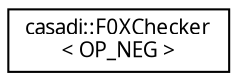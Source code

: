 digraph "Graphical Class Hierarchy"
{
  edge [fontname="FreeSans.ttf",fontsize="10",labelfontname="FreeSans.ttf",labelfontsize="10"];
  node [fontname="FreeSans.ttf",fontsize="10",shape=record];
  rankdir="LR";
  Node1 [label="casadi::F0XChecker\l\< OP_NEG \>",height=0.2,width=0.4,color="black", fillcolor="white", style="filled",URL="$de/d8d/structcasadi_1_1F0XChecker_3_01OP__NEG_01_4.html"];
}
